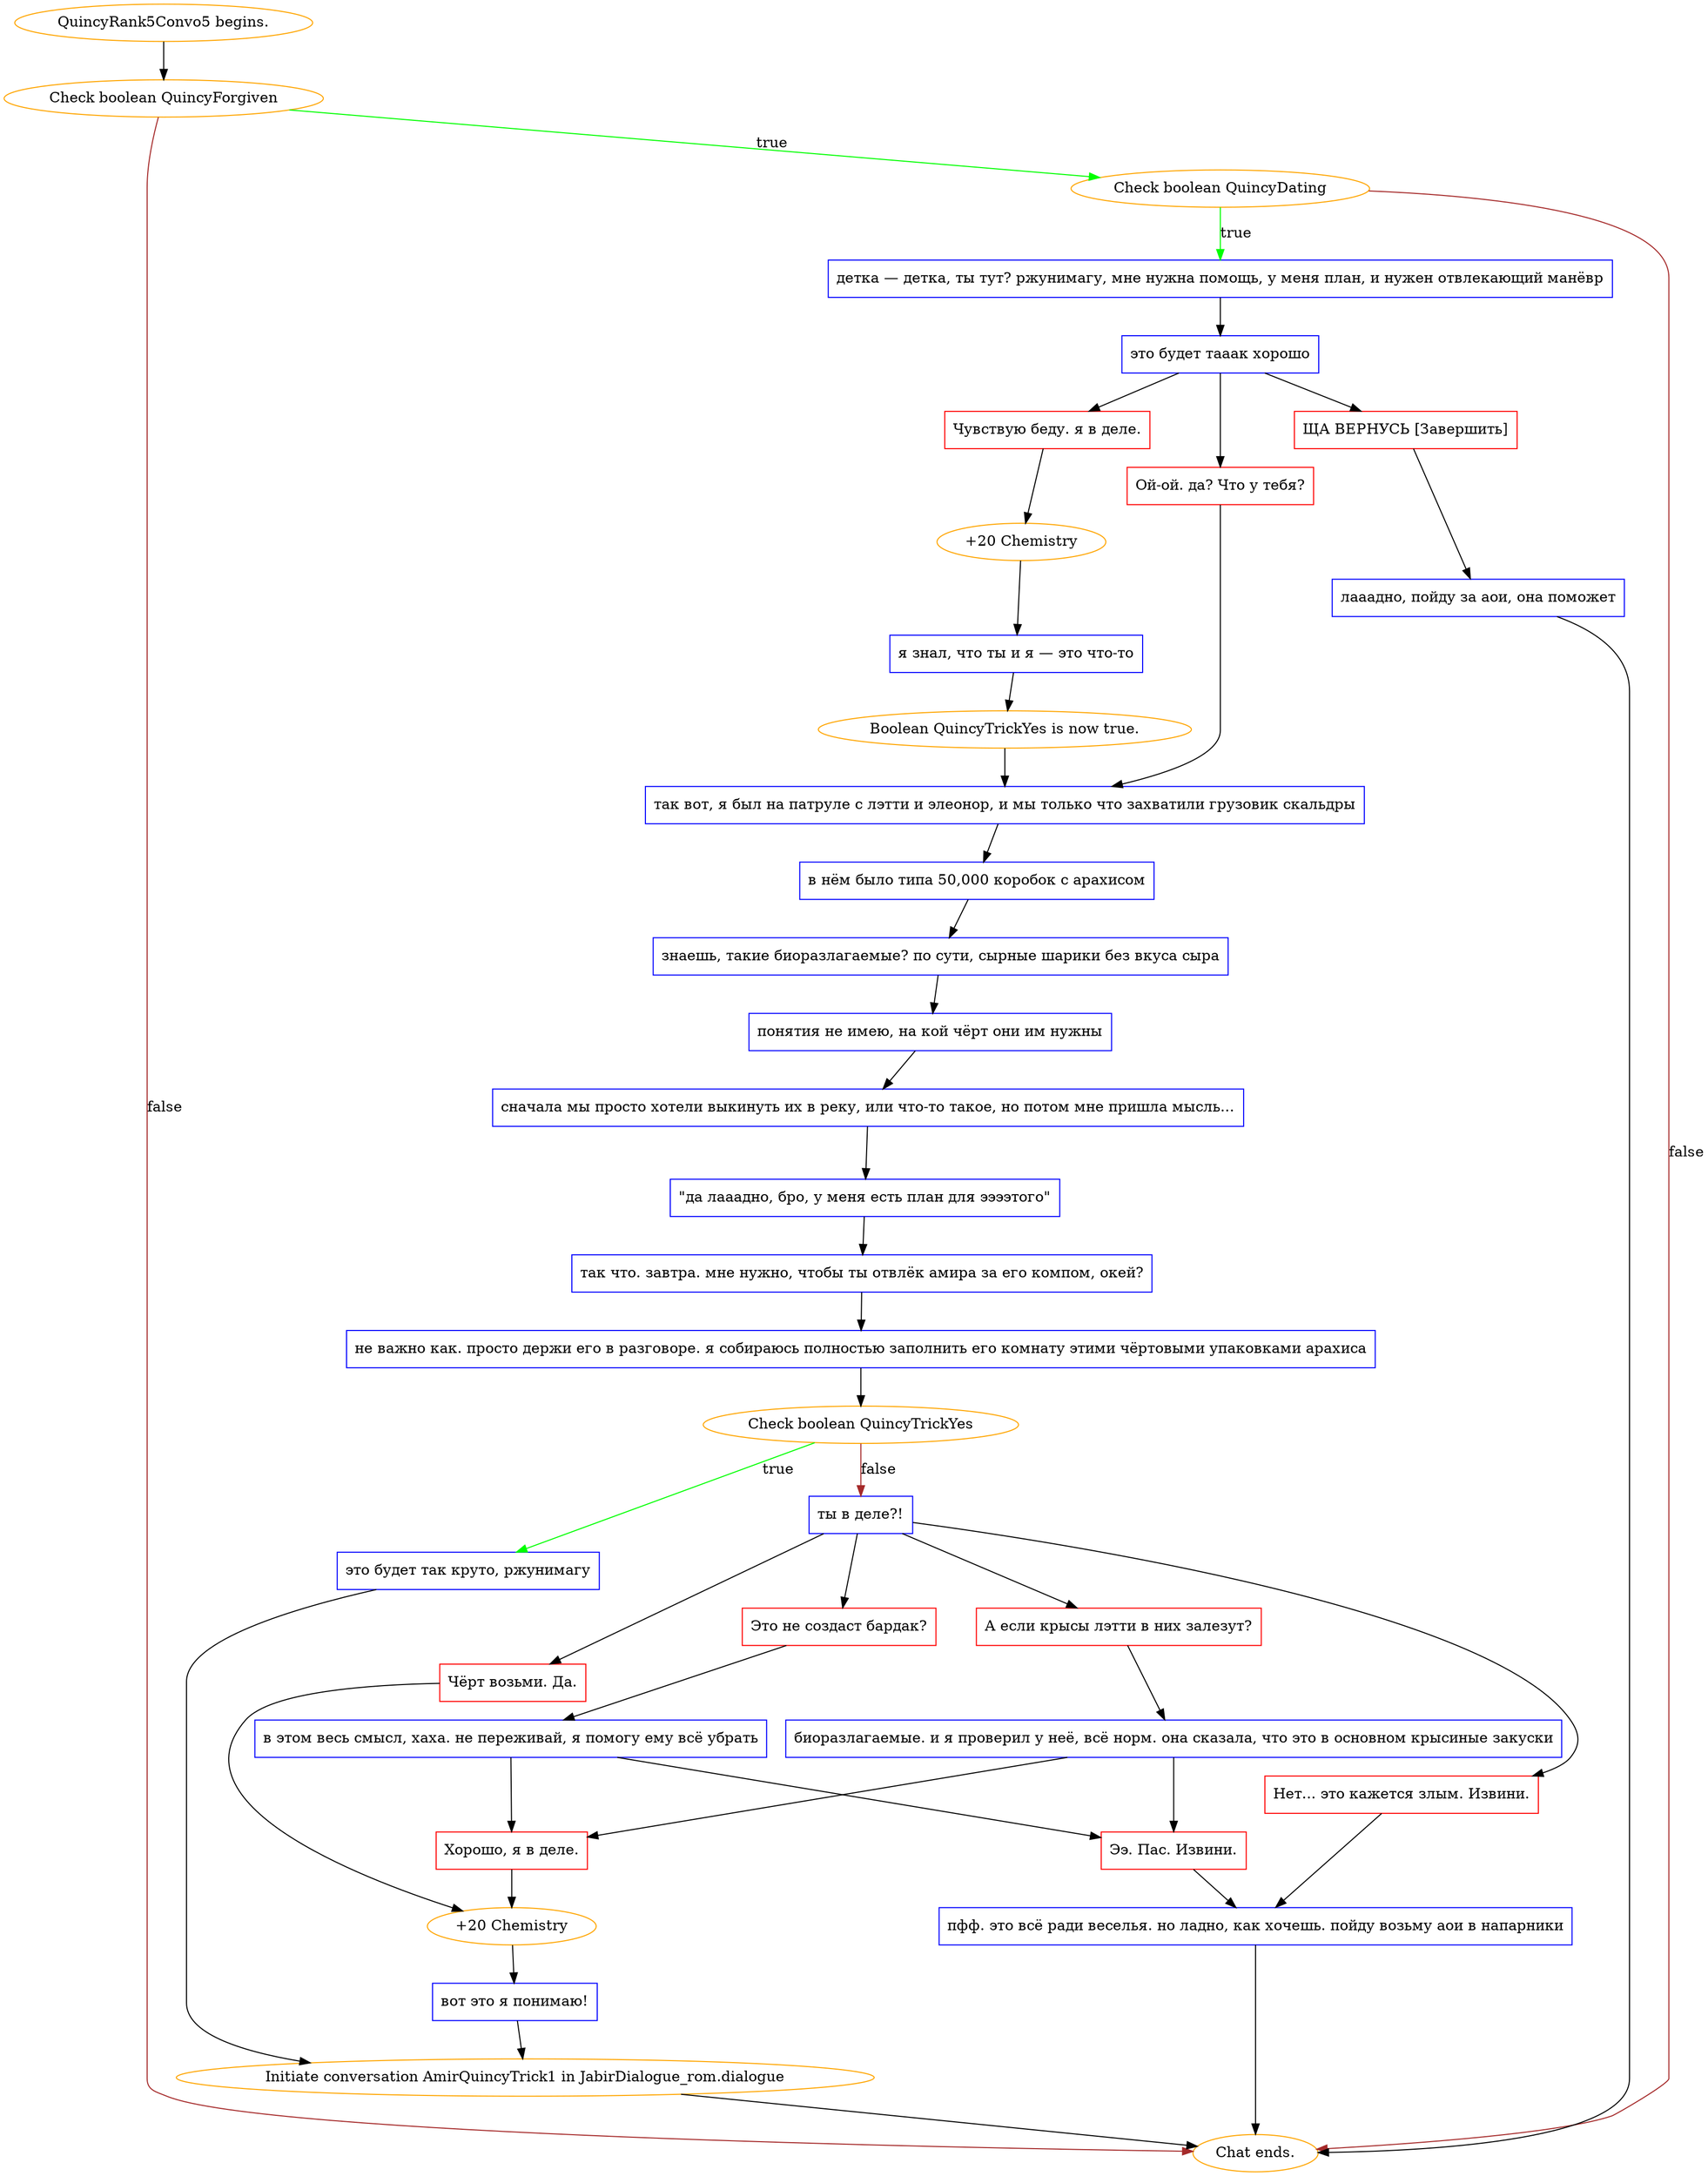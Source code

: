 digraph {
	"QuincyRank5Convo5 begins." [color=orange];
		"QuincyRank5Convo5 begins." -> j2406381004;
	j2406381004 [label="Check boolean QuincyForgiven",color=orange];
		j2406381004 -> j2463720372 [label=true,color=green];
		j2406381004 -> "Chat ends." [label=false,color=brown];
	j2463720372 [label="Check boolean QuincyDating",color=orange];
		j2463720372 -> j789774348 [label=true,color=green];
		j2463720372 -> "Chat ends." [label=false,color=brown];
	"Chat ends." [color=orange];
	j789774348 [label="детка — детка, ты тут? ржунимагу, мне нужна помощь, у меня план, и нужен отвлекающий манёвр",shape=box,color=blue];
		j789774348 -> j2812434139;
	j2812434139 [label="это будет тааак хорошо",shape=box,color=blue];
		j2812434139 -> j1221377081;
		j2812434139 -> j1396567157;
		j2812434139 -> j1567939765;
	j1221377081 [label="Чувствую беду. я в деле.",shape=box,color=red];
		j1221377081 -> j1456805312;
	j1396567157 [label="Ой-ой. да? Что у тебя?",shape=box,color=red];
		j1396567157 -> j3812458387;
	j1567939765 [label="ЩА ВЕРНУСЬ [Завершить]",shape=box,color=red];
		j1567939765 -> j254450765;
	j1456805312 [label="+20 Chemistry",color=orange];
		j1456805312 -> j1807724973;
	j3812458387 [label="так вот, я был на патруле с лэтти и элеонор, и мы только что захватили грузовик скальдры",shape=box,color=blue];
		j3812458387 -> j1881552555;
	j254450765 [label="лааадно, пойду за аои, она поможет",shape=box,color=blue];
		j254450765 -> "Chat ends.";
	j1807724973 [label="я знал, что ты и я — это что-то",shape=box,color=blue];
		j1807724973 -> j842206743;
	j1881552555 [label="в нём было типа 50,000 коробок с арахисом",shape=box,color=blue];
		j1881552555 -> j3982407803;
	j842206743 [label="Boolean QuincyTrickYes is now true.",color=orange];
		j842206743 -> j3812458387;
	j3982407803 [label="знаешь, такие биоразлагаемые? по сути, сырные шарики без вкуса сыра",shape=box,color=blue];
		j3982407803 -> j1030439204;
	j1030439204 [label="понятия не имею, на кой чёрт они им нужны",shape=box,color=blue];
		j1030439204 -> j3198474462;
	j3198474462 [label="сначала мы просто хотели выкинуть их в реку, или что-то такое, но потом мне пришла мысль...",shape=box,color=blue];
		j3198474462 -> j2586883013;
	j2586883013 [label="\"да лааадно, бро, у меня есть план для ээээтого\"",shape=box,color=blue];
		j2586883013 -> j3016309947;
	j3016309947 [label="так что. завтра. мне нужно, чтобы ты отвлёк амира за его компом, окей?",shape=box,color=blue];
		j3016309947 -> j653968786;
	j653968786 [label="не важно как. просто держи его в разговоре. я собираюсь полностью заполнить его комнату этими чёртовыми упаковками арахиса",shape=box,color=blue];
		j653968786 -> j1473036272;
	j1473036272 [label="Check boolean QuincyTrickYes",color=orange];
		j1473036272 -> j2309112584 [label=true,color=green];
		j1473036272 -> j4023674831 [label=false,color=brown];
	j2309112584 [label="это будет так круто, ржунимагу",shape=box,color=blue];
		j2309112584 -> "Initiate conversation AmirQuincyTrick1 in JabirDialogue_rom.dialogue";
	j4023674831 [label="ты в деле?!",shape=box,color=blue];
		j4023674831 -> j2467253788;
		j4023674831 -> j3643565562;
		j4023674831 -> j2818504991;
		j4023674831 -> j1880096004;
	"Initiate conversation AmirQuincyTrick1 in JabirDialogue_rom.dialogue" [label="Initiate conversation AmirQuincyTrick1 in JabirDialogue_rom.dialogue",color=orange];
		"Initiate conversation AmirQuincyTrick1 in JabirDialogue_rom.dialogue" -> "Chat ends.";
	j2467253788 [label="Чёрт возьми. Да.",shape=box,color=red];
		j2467253788 -> j3371719465;
	j3643565562 [label="Это не создаст бардак?",shape=box,color=red];
		j3643565562 -> j2156792583;
	j2818504991 [label="А если крысы лэтти в них залезут?",shape=box,color=red];
		j2818504991 -> j1224844480;
	j1880096004 [label="Нет... это кажется злым. Извини.",shape=box,color=red];
		j1880096004 -> j4287627143;
	j3371719465 [label="+20 Chemistry",color=orange];
		j3371719465 -> j3385692937;
	j2156792583 [label="в этом весь смысл, хаха. не переживай, я помогу ему всё убрать",shape=box,color=blue];
		j2156792583 -> j2730259017;
		j2156792583 -> j1847235383;
	j1224844480 [label="биоразлагаемые. и я проверил у неё, всё норм. она сказала, что это в основном крысиные закуски",shape=box,color=blue];
		j1224844480 -> j2730259017;
		j1224844480 -> j1847235383;
	j4287627143 [label="пфф. это всё ради веселья. но ладно, как хочешь. пойду возьму аои в напарники",shape=box,color=blue];
		j4287627143 -> "Chat ends.";
	j3385692937 [label="вот это я понимаю!",shape=box,color=blue];
		j3385692937 -> "Initiate conversation AmirQuincyTrick1 in JabirDialogue_rom.dialogue";
	j2730259017 [label="Хорошо, я в деле.",shape=box,color=red];
		j2730259017 -> j3371719465;
	j1847235383 [label="Ээ. Пас. Извини.",shape=box,color=red];
		j1847235383 -> j4287627143;
}